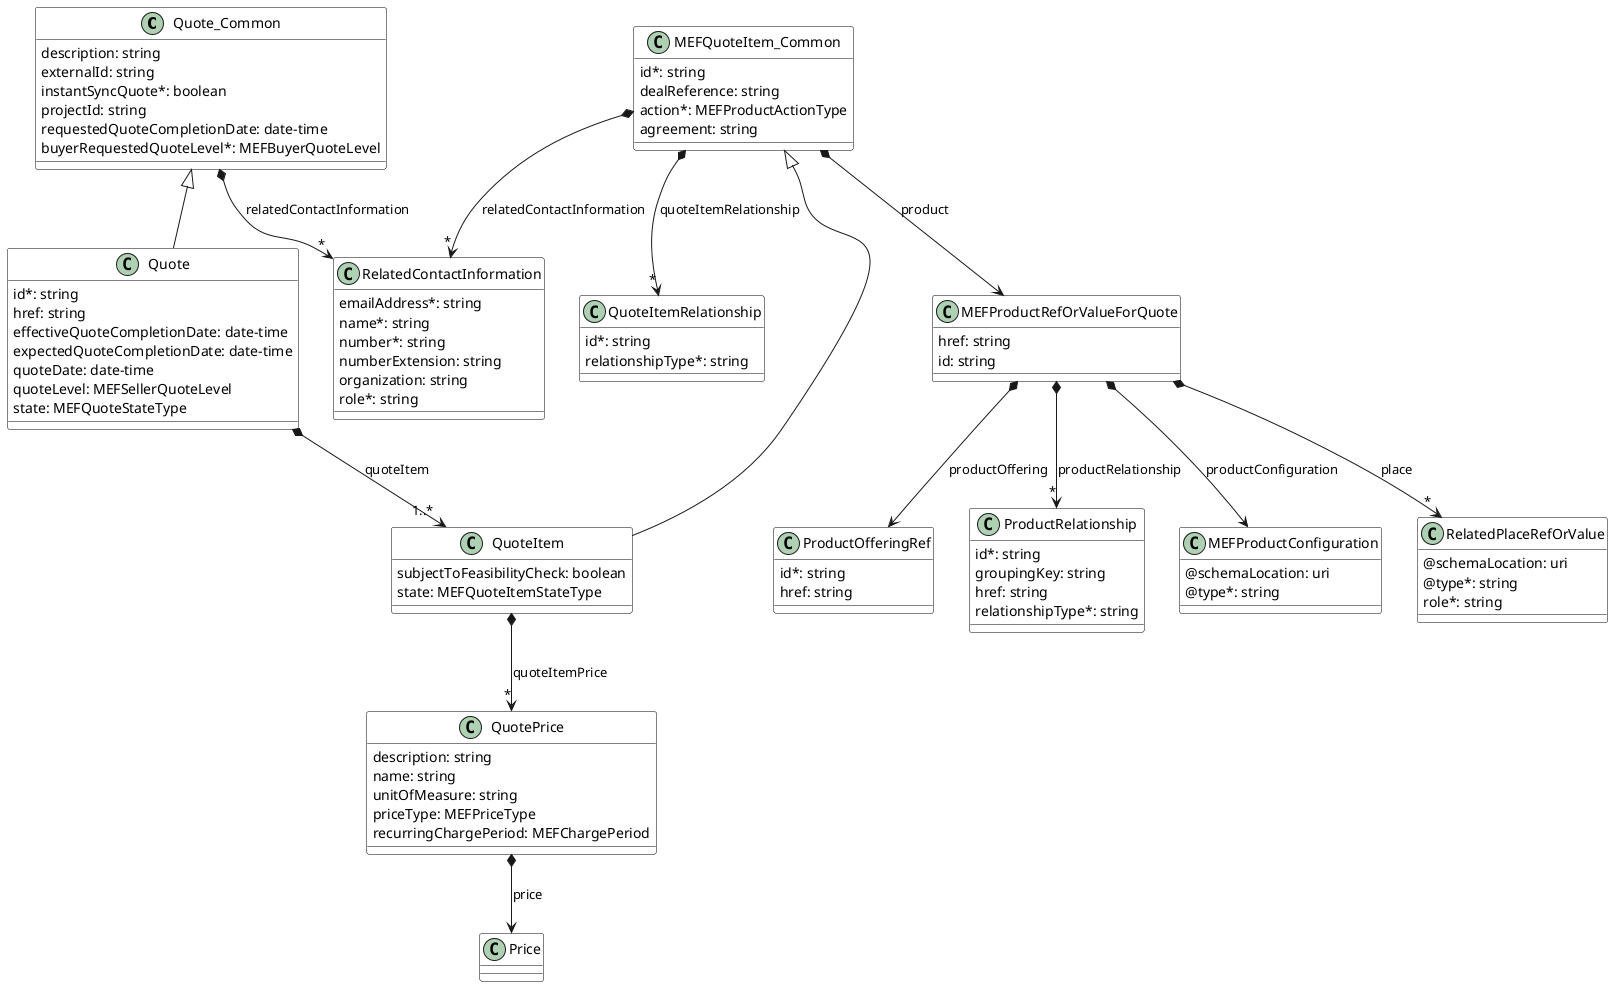 @startuml
skinparam {
    ClassBackgroundColor White
    ClassBorderColor Black
}


class Quote_Common {

    description: string 
    externalId: string 
    instantSyncQuote*: boolean 
    projectId: string 
    requestedQuoteCompletionDate: date-time 
    buyerRequestedQuoteLevel*: MEFBuyerQuoteLevel 
}


Quote_Common *-->"*" RelatedContactInformation : relatedContactInformation


class MEFProductConfiguration {

    @schemaLocation: uri 
    @type*: string 
}

class MEFProductRefOrValueForQuote {

    href: string 
    id: string 
}

MEFProductRefOrValueForQuote *-->"*" RelatedPlaceRefOrValue : place
MEFProductRefOrValueForQuote *--> MEFProductConfiguration : productConfiguration
MEFProductRefOrValueForQuote *--> ProductOfferingRef : productOffering
MEFProductRefOrValueForQuote *-->"*" ProductRelationship : productRelationship

class MEFQuoteItem_Common {

    id*: string 
    dealReference: string 
    action*: MEFProductActionType 
    agreement: string 
}

MEFQuoteItem_Common *--> MEFProductRefOrValueForQuote : product
MEFQuoteItem_Common *-->"*" QuoteItemRelationship : quoteItemRelationship
MEFQuoteItem_Common *-->"*" RelatedContactInformation : relatedContactInformation


class ProductOfferingRef {

    id*: string 
    href: string 
}



class ProductRelationship {

    id*: string 
    groupingKey: string 
    href: string 
    relationshipType*: string 
}



class Quote {

    id*: string 
    href: string 
    effectiveQuoteCompletionDate: date-time 
    expectedQuoteCompletionDate: date-time 
    quoteDate: date-time 
    quoteLevel: MEFSellerQuoteLevel 
    state: MEFQuoteStateType 
}
Quote_Common <|-- Quote

Quote *-->"1..*" QuoteItem : quoteItem

class QuoteItem {

    subjectToFeasibilityCheck: boolean 
    state: MEFQuoteItemStateType 
}
MEFQuoteItem_Common <|-- QuoteItem

QuoteItem *-->"*" QuotePrice : quoteItemPrice

class QuoteItemRelationship {

    id*: string 
    relationshipType*: string 
}



class QuotePrice {

    description: string 
    name: string 
    unitOfMeasure: string 
    priceType: MEFPriceType 
    recurringChargePeriod: MEFChargePeriod 
}

QuotePrice *--> Price : price

class RelatedContactInformation {

    emailAddress*: string 
    name*: string 
    number*: string 
    numberExtension: string 
    organization: string 
    role*: string 
}


class RelatedPlaceRefOrValue {

    @schemaLocation: uri 
    @type*: string 
    role*: string 
}


@enduml

